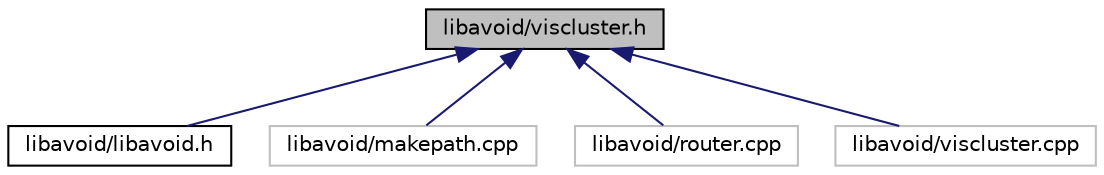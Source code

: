 digraph "libavoid/viscluster.h"
{
  edge [fontname="Helvetica",fontsize="10",labelfontname="Helvetica",labelfontsize="10"];
  node [fontname="Helvetica",fontsize="10",shape=record];
  Node10 [label="libavoid/viscluster.h",height=0.2,width=0.4,color="black", fillcolor="grey75", style="filled", fontcolor="black"];
  Node10 -> Node11 [dir="back",color="midnightblue",fontsize="10",style="solid",fontname="Helvetica"];
  Node11 [label="libavoid/libavoid.h",height=0.2,width=0.4,color="black", fillcolor="white", style="filled",URL="$libavoid_8h.html",tooltip="Standard libavoid include file which includes all libavoid header files. "];
  Node10 -> Node12 [dir="back",color="midnightblue",fontsize="10",style="solid",fontname="Helvetica"];
  Node12 [label="libavoid/makepath.cpp",height=0.2,width=0.4,color="grey75", fillcolor="white", style="filled"];
  Node10 -> Node13 [dir="back",color="midnightblue",fontsize="10",style="solid",fontname="Helvetica"];
  Node13 [label="libavoid/router.cpp",height=0.2,width=0.4,color="grey75", fillcolor="white", style="filled"];
  Node10 -> Node14 [dir="back",color="midnightblue",fontsize="10",style="solid",fontname="Helvetica"];
  Node14 [label="libavoid/viscluster.cpp",height=0.2,width=0.4,color="grey75", fillcolor="white", style="filled"];
}
